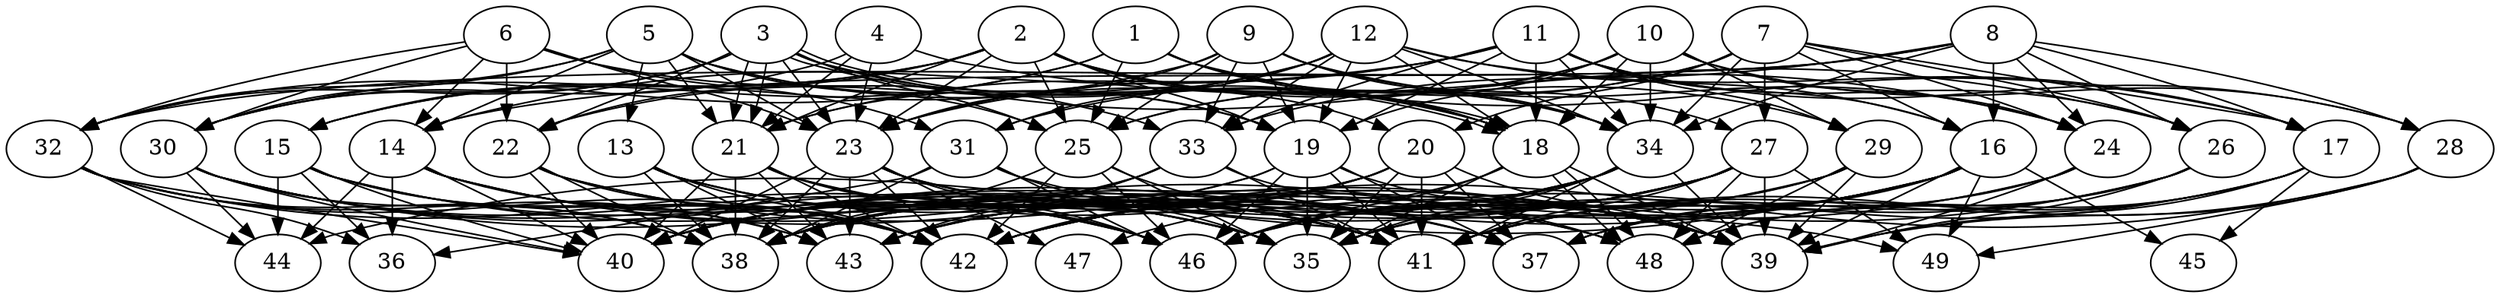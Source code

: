 // DAG (tier=3-complex, mode=data, n=49, ccr=0.512, fat=0.714, density=0.681, regular=0.374, jump=0.344, mindata=4194304, maxdata=33554432)
// DAG automatically generated by daggen at Sun Aug 24 16:33:35 2025
// /home/ermia/Project/Environments/daggen/bin/daggen --dot --ccr 0.512 --fat 0.714 --regular 0.374 --density 0.681 --jump 0.344 --mindata 4194304 --maxdata 33554432 -n 49 
digraph G {
  1 [size="112398105247622320", alpha="0.07", expect_size="56199052623811160"]
  1 -> 15 [size ="6018740642643968"]
  1 -> 17 [size ="6018740642643968"]
  1 -> 18 [size ="6018740642643968"]
  1 -> 25 [size ="6018740642643968"]
  1 -> 32 [size ="6018740642643968"]
  1 -> 34 [size ="6018740642643968"]
  2 [size="2016176572900386537472", alpha="0.06", expect_size="1008088286450193268736"]
  2 -> 15 [size ="1276759299325952"]
  2 -> 18 [size ="1276759299325952"]
  2 -> 19 [size ="1276759299325952"]
  2 -> 20 [size ="1276759299325952"]
  2 -> 21 [size ="1276759299325952"]
  2 -> 22 [size ="1276759299325952"]
  2 -> 23 [size ="1276759299325952"]
  2 -> 25 [size ="1276759299325952"]
  2 -> 29 [size ="1276759299325952"]
  2 -> 30 [size ="1276759299325952"]
  2 -> 34 [size ="1276759299325952"]
  3 [size="76507775199796960", alpha="0.14", expect_size="38253887599898480"]
  3 -> 18 [size ="5396664122605568"]
  3 -> 18 [size ="5396664122605568"]
  3 -> 19 [size ="5396664122605568"]
  3 -> 21 [size ="5396664122605568"]
  3 -> 21 [size ="5396664122605568"]
  3 -> 22 [size ="5396664122605568"]
  3 -> 23 [size ="5396664122605568"]
  3 -> 24 [size ="5396664122605568"]
  3 -> 25 [size ="5396664122605568"]
  3 -> 30 [size ="5396664122605568"]
  3 -> 32 [size ="5396664122605568"]
  4 [size="5622432275183435776000", alpha="0.07", expect_size="2811216137591717888000"]
  4 -> 21 [size ="2529527909580800"]
  4 -> 23 [size ="2529527909580800"]
  4 -> 26 [size ="2529527909580800"]
  4 -> 30 [size ="2529527909580800"]
  5 [size="23193990153109504000000", alpha="0.04", expect_size="11596995076554752000000"]
  5 -> 13 [size ="6506393108480000"]
  5 -> 14 [size ="6506393108480000"]
  5 -> 18 [size ="6506393108480000"]
  5 -> 19 [size ="6506393108480000"]
  5 -> 21 [size ="6506393108480000"]
  5 -> 23 [size ="6506393108480000"]
  5 -> 25 [size ="6506393108480000"]
  5 -> 30 [size ="6506393108480000"]
  5 -> 32 [size ="6506393108480000"]
  6 [size="8921150098511892480", alpha="0.13", expect_size="4460575049255946240"]
  6 -> 14 [size ="5525080289312768"]
  6 -> 22 [size ="5525080289312768"]
  6 -> 23 [size ="5525080289312768"]
  6 -> 30 [size ="5525080289312768"]
  6 -> 31 [size ="5525080289312768"]
  6 -> 32 [size ="5525080289312768"]
  6 -> 33 [size ="5525080289312768"]
  7 [size="18168945924244722679808", alpha="0.17", expect_size="9084472962122361339904"]
  7 -> 16 [size ="5528956103032832"]
  7 -> 17 [size ="5528956103032832"]
  7 -> 20 [size ="5528956103032832"]
  7 -> 24 [size ="5528956103032832"]
  7 -> 25 [size ="5528956103032832"]
  7 -> 26 [size ="5528956103032832"]
  7 -> 27 [size ="5528956103032832"]
  7 -> 31 [size ="5528956103032832"]
  7 -> 34 [size ="5528956103032832"]
  8 [size="5672123075970946048", alpha="0.04", expect_size="2836061537985473024"]
  8 -> 14 [size ="2043284125908992"]
  8 -> 16 [size ="2043284125908992"]
  8 -> 17 [size ="2043284125908992"]
  8 -> 24 [size ="2043284125908992"]
  8 -> 26 [size ="2043284125908992"]
  8 -> 28 [size ="2043284125908992"]
  8 -> 32 [size ="2043284125908992"]
  8 -> 33 [size ="2043284125908992"]
  8 -> 34 [size ="2043284125908992"]
  9 [size="293517473376894976000", alpha="0.07", expect_size="146758736688447488000"]
  9 -> 15 [size ="353329007820800"]
  9 -> 19 [size ="353329007820800"]
  9 -> 23 [size ="353329007820800"]
  9 -> 24 [size ="353329007820800"]
  9 -> 25 [size ="353329007820800"]
  9 -> 27 [size ="353329007820800"]
  9 -> 33 [size ="353329007820800"]
  9 -> 34 [size ="353329007820800"]
  10 [size="119457389698210432", alpha="0.10", expect_size="59728694849105216"]
  10 -> 18 [size ="5367766374678528"]
  10 -> 19 [size ="5367766374678528"]
  10 -> 23 [size ="5367766374678528"]
  10 -> 24 [size ="5367766374678528"]
  10 -> 25 [size ="5367766374678528"]
  10 -> 28 [size ="5367766374678528"]
  10 -> 29 [size ="5367766374678528"]
  10 -> 34 [size ="5367766374678528"]
  11 [size="3311509541030234947584", alpha="0.17", expect_size="1655754770515117473792"]
  11 -> 14 [size ="1777354238066688"]
  11 -> 16 [size ="1777354238066688"]
  11 -> 18 [size ="1777354238066688"]
  11 -> 19 [size ="1777354238066688"]
  11 -> 21 [size ="1777354238066688"]
  11 -> 23 [size ="1777354238066688"]
  11 -> 26 [size ="1777354238066688"]
  11 -> 28 [size ="1777354238066688"]
  11 -> 29 [size ="1777354238066688"]
  11 -> 33 [size ="1777354238066688"]
  11 -> 34 [size ="1777354238066688"]
  12 [size="21241736855401779200", alpha="0.14", expect_size="10620868427700889600"]
  12 -> 16 [size ="6961713026957312"]
  12 -> 17 [size ="6961713026957312"]
  12 -> 18 [size ="6961713026957312"]
  12 -> 19 [size ="6961713026957312"]
  12 -> 21 [size ="6961713026957312"]
  12 -> 22 [size ="6961713026957312"]
  12 -> 31 [size ="6961713026957312"]
  12 -> 33 [size ="6961713026957312"]
  12 -> 34 [size ="6961713026957312"]
  13 [size="3469570619651439722496", alpha="0.03", expect_size="1734785309825719861248"]
  13 -> 35 [size ="1833469999054848"]
  13 -> 37 [size ="1833469999054848"]
  13 -> 38 [size ="1833469999054848"]
  13 -> 41 [size ="1833469999054848"]
  13 -> 42 [size ="1833469999054848"]
  13 -> 43 [size ="1833469999054848"]
  14 [size="43470936656103512", alpha="0.01", expect_size="21735468328051756"]
  14 -> 35 [size ="1284636672000000"]
  14 -> 36 [size ="1284636672000000"]
  14 -> 39 [size ="1284636672000000"]
  14 -> 40 [size ="1284636672000000"]
  14 -> 42 [size ="1284636672000000"]
  14 -> 44 [size ="1284636672000000"]
  14 -> 46 [size ="1284636672000000"]
  14 -> 48 [size ="1284636672000000"]
  15 [size="177063329514072352", alpha="0.19", expect_size="88531664757036176"]
  15 -> 35 [size ="3187805559717888"]
  15 -> 36 [size ="3187805559717888"]
  15 -> 37 [size ="3187805559717888"]
  15 -> 40 [size ="3187805559717888"]
  15 -> 42 [size ="3187805559717888"]
  15 -> 43 [size ="3187805559717888"]
  15 -> 44 [size ="3187805559717888"]
  16 [size="17526984259564954714112", alpha="0.17", expect_size="8763492129782477357056"]
  16 -> 37 [size ="5397940810022912"]
  16 -> 39 [size ="5397940810022912"]
  16 -> 40 [size ="5397940810022912"]
  16 -> 41 [size ="5397940810022912"]
  16 -> 42 [size ="5397940810022912"]
  16 -> 43 [size ="5397940810022912"]
  16 -> 44 [size ="5397940810022912"]
  16 -> 45 [size ="5397940810022912"]
  16 -> 46 [size ="5397940810022912"]
  16 -> 49 [size ="5397940810022912"]
  17 [size="8266796900219841675264", alpha="0.06", expect_size="4133398450109920837632"]
  17 -> 37 [size ="3270756142153728"]
  17 -> 39 [size ="3270756142153728"]
  17 -> 41 [size ="3270756142153728"]
  17 -> 45 [size ="3270756142153728"]
  17 -> 46 [size ="3270756142153728"]
  17 -> 48 [size ="3270756142153728"]
  18 [size="30750433496900042752000", alpha="0.06", expect_size="15375216748450021376000"]
  18 -> 35 [size ="7852190282547200"]
  18 -> 39 [size ="7852190282547200"]
  18 -> 46 [size ="7852190282547200"]
  18 -> 47 [size ="7852190282547200"]
  18 -> 48 [size ="7852190282547200"]
  18 -> 48 [size ="7852190282547200"]
  19 [size="2315962925359206400", alpha="0.01", expect_size="1157981462679603200"]
  19 -> 35 [size ="813883719680000"]
  19 -> 37 [size ="813883719680000"]
  19 -> 38 [size ="813883719680000"]
  19 -> 39 [size ="813883719680000"]
  19 -> 40 [size ="813883719680000"]
  19 -> 41 [size ="813883719680000"]
  19 -> 46 [size ="813883719680000"]
  20 [size="29049049969791598592000", alpha="0.06", expect_size="14524524984895799296000"]
  20 -> 35 [size ="7559816885043200"]
  20 -> 37 [size ="7559816885043200"]
  20 -> 38 [size ="7559816885043200"]
  20 -> 39 [size ="7559816885043200"]
  20 -> 40 [size ="7559816885043200"]
  20 -> 41 [size ="7559816885043200"]
  20 -> 42 [size ="7559816885043200"]
  20 -> 43 [size ="7559816885043200"]
  21 [size="519209771382001893376", alpha="0.08", expect_size="259604885691000946688"]
  21 -> 38 [size ="516795303723008"]
  21 -> 39 [size ="516795303723008"]
  21 -> 40 [size ="516795303723008"]
  21 -> 41 [size ="516795303723008"]
  21 -> 42 [size ="516795303723008"]
  21 -> 43 [size ="516795303723008"]
  21 -> 46 [size ="516795303723008"]
  22 [size="429645631910179904", alpha="0.13", expect_size="214822815955089952"]
  22 -> 38 [size ="505141841100800"]
  22 -> 39 [size ="505141841100800"]
  22 -> 40 [size ="505141841100800"]
  22 -> 41 [size ="505141841100800"]
  22 -> 42 [size ="505141841100800"]
  23 [size="148292595469428719616", alpha="0.16", expect_size="74146297734714359808"]
  23 -> 37 [size ="224131534553088"]
  23 -> 38 [size ="224131534553088"]
  23 -> 39 [size ="224131534553088"]
  23 -> 40 [size ="224131534553088"]
  23 -> 41 [size ="224131534553088"]
  23 -> 42 [size ="224131534553088"]
  23 -> 43 [size ="224131534553088"]
  23 -> 46 [size ="224131534553088"]
  23 -> 47 [size ="224131534553088"]
  24 [size="15513784916017292509184", alpha="0.05", expect_size="7756892458008646254592"]
  24 -> 35 [size ="4976245880127488"]
  24 -> 37 [size ="4976245880127488"]
  24 -> 39 [size ="4976245880127488"]
  24 -> 42 [size ="4976245880127488"]
  25 [size="5230521694911388672", alpha="0.07", expect_size="2615260847455694336"]
  25 -> 35 [size ="2066654510972928"]
  25 -> 38 [size ="2066654510972928"]
  25 -> 41 [size ="2066654510972928"]
  25 -> 42 [size ="2066654510972928"]
  25 -> 46 [size ="2066654510972928"]
  26 [size="5489542755122095104", alpha="0.17", expect_size="2744771377561047552"]
  26 -> 35 [size ="4476632676958208"]
  26 -> 39 [size ="4476632676958208"]
  26 -> 41 [size ="4476632676958208"]
  26 -> 42 [size ="4476632676958208"]
  26 -> 48 [size ="4476632676958208"]
  27 [size="2495675936612493824", alpha="0.03", expect_size="1247837968306246912"]
  27 -> 38 [size ="1081974814932992"]
  27 -> 39 [size ="1081974814932992"]
  27 -> 40 [size ="1081974814932992"]
  27 -> 41 [size ="1081974814932992"]
  27 -> 42 [size ="1081974814932992"]
  27 -> 43 [size ="1081974814932992"]
  27 -> 46 [size ="1081974814932992"]
  27 -> 48 [size ="1081974814932992"]
  27 -> 49 [size ="1081974814932992"]
  28 [size="106779226497391525888", alpha="0.03", expect_size="53389613248695762944"]
  28 -> 39 [size ="180058861862912"]
  28 -> 41 [size ="180058861862912"]
  28 -> 42 [size ="180058861862912"]
  28 -> 49 [size ="180058861862912"]
  29 [size="2949505493581692928000", alpha="0.09", expect_size="1474752746790846464000"]
  29 -> 35 [size ="1645341782835200"]
  29 -> 38 [size ="1645341782835200"]
  29 -> 39 [size ="1645341782835200"]
  29 -> 46 [size ="1645341782835200"]
  29 -> 48 [size ="1645341782835200"]
  30 [size="119490973410525184000", alpha="0.01", expect_size="59745486705262592000"]
  30 -> 35 [size ="194079673548800"]
  30 -> 38 [size ="194079673548800"]
  30 -> 40 [size ="194079673548800"]
  30 -> 41 [size ="194079673548800"]
  30 -> 44 [size ="194079673548800"]
  30 -> 46 [size ="194079673548800"]
  30 -> 48 [size ="194079673548800"]
  31 [size="4925416108816740352", alpha="0.02", expect_size="2462708054408370176"]
  31 -> 35 [size ="2076409396723712"]
  31 -> 36 [size ="2076409396723712"]
  31 -> 38 [size ="2076409396723712"]
  31 -> 46 [size ="2076409396723712"]
  31 -> 49 [size ="2076409396723712"]
  32 [size="87351161804970112", alpha="0.18", expect_size="43675580902485056"]
  32 -> 36 [size ="2646808568266752"]
  32 -> 38 [size ="2646808568266752"]
  32 -> 40 [size ="2646808568266752"]
  32 -> 42 [size ="2646808568266752"]
  32 -> 43 [size ="2646808568266752"]
  32 -> 44 [size ="2646808568266752"]
  32 -> 46 [size ="2646808568266752"]
  33 [size="61552902407226112", alpha="0.18", expect_size="30776451203613056"]
  33 -> 38 [size ="1051327673139200"]
  33 -> 40 [size ="1051327673139200"]
  33 -> 41 [size ="1051327673139200"]
  33 -> 43 [size ="1051327673139200"]
  33 -> 48 [size ="1051327673139200"]
  34 [size="2134227633151020544", alpha="0.09", expect_size="1067113816575510272"]
  34 -> 35 [size ="842723997253632"]
  34 -> 38 [size ="842723997253632"]
  34 -> 39 [size ="842723997253632"]
  34 -> 40 [size ="842723997253632"]
  34 -> 41 [size ="842723997253632"]
  34 -> 43 [size ="842723997253632"]
  34 -> 46 [size ="842723997253632"]
  35 [size="8883118605860864000000", alpha="0.12", expect_size="4441559302930432000000"]
  36 [size="979662433113670656", alpha="0.15", expect_size="489831216556835328"]
  37 [size="182008876616759808", alpha="0.18", expect_size="91004438308379904"]
  38 [size="1971120937467634432", alpha="0.15", expect_size="985560468733817216"]
  39 [size="18177278207385200", alpha="0.11", expect_size="9088639103692600"]
  40 [size="22796163498315852", alpha="0.10", expect_size="11398081749157926"]
  41 [size="938663018058085760", alpha="0.06", expect_size="469331509029042880"]
  42 [size="5958186219157256667136", alpha="0.01", expect_size="2979093109578628333568"]
  43 [size="11274809705098719232", alpha="0.06", expect_size="5637404852549359616"]
  44 [size="5350119333311807488000", alpha="0.07", expect_size="2675059666655903744000"]
  45 [size="12604516925222936379392", alpha="0.20", expect_size="6302258462611468189696"]
  46 [size="3220544627233628160", alpha="0.12", expect_size="1610272313616814080"]
  47 [size="9932528565916746", alpha="0.06", expect_size="4966264282958373"]
  48 [size="19900607469969479827456", alpha="0.18", expect_size="9950303734984739913728"]
  49 [size="23467241581216036", alpha="0.15", expect_size="11733620790608018"]
}